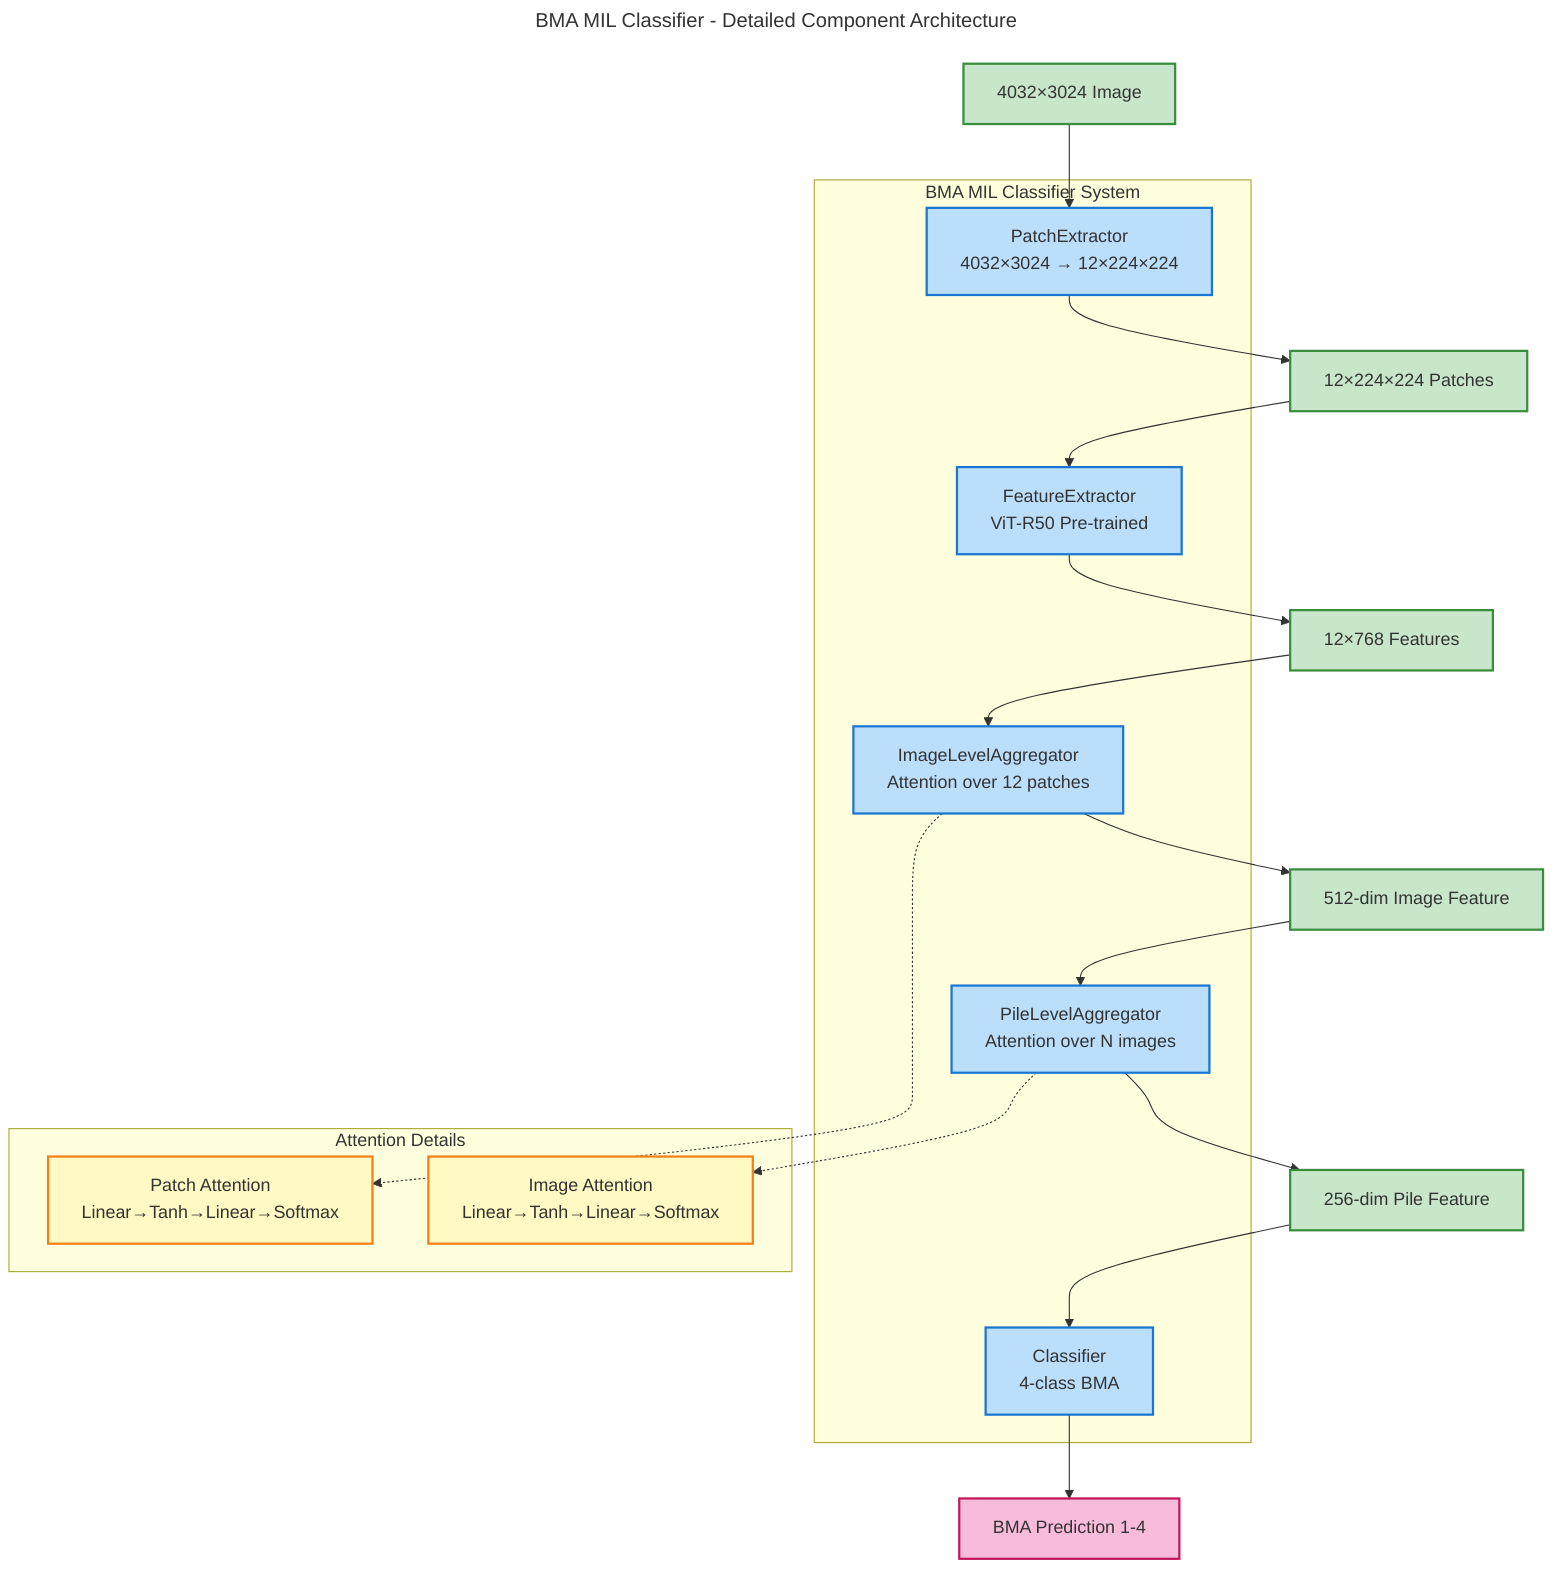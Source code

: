 ---
title: BMA MIL Classifier - Detailed Component Architecture
---

flowchart TD
    %% Main Components
    subgraph "BMA MIL Classifier System"
        PE[PatchExtractor<br/>4032×3024 → 12×224×224]
        FE[FeatureExtractor<br/>ViT-R50 Pre-trained]
        ILA[ImageLevelAggregator<br/>Attention over 12 patches]
        PLA[PileLevelAggregator<br/>Attention over N images]
        CLS[Classifier<br/>4-class BMA]
    end

    %% Data Flow
    IMG[4032×3024 Image] --> PE
    PE --> PATCHES[12×224×224 Patches]
    PATCHES --> FE
    FE --> FEATURES[12×768 Features]
    FEATURES --> ILA
    ILA --> IMG_FEAT[512-dim Image Feature]
    IMG_FEAT --> PLA
    PLA --> PILE_FEAT[256-dim Pile Feature]
    PILE_FEAT --> CLS
    CLS --> PRED[BMA Prediction 1-4]

    %% Attention Mechanisms
    subgraph "Attention Details"
        PATCH_ATT[Patch Attention<br/>Linear→Tanh→Linear→Softmax]
        IMG_ATT[Image Attention<br/>Linear→Tanh→Linear→Softmax]
    end

    ILA -.-> PATCH_ATT
    PLA -.-> IMG_ATT

    %% Styling
    classDef component fill:#bbdefb,stroke:#1976d2,stroke-width:2px
    classDef data fill:#c8e6c9,stroke:#388e3c,stroke-width:2px
    classDef attention fill:#fff9c4,stroke:#f57f17,stroke-width:2px
    classDef output fill:#f8bbd9,stroke:#c2185b,stroke-width:2px

    class PE,FE,ILA,PLA,CLS component
    class IMG,PATCHES,FEATURES,IMG_FEAT,PILE_FEAT data
    class PATCH_ATT,IMG_ATT attention
    class PRED output